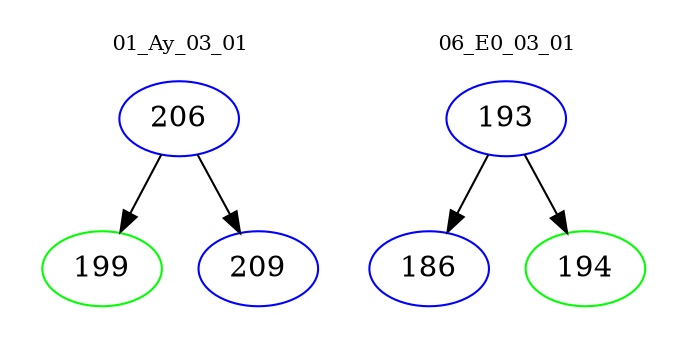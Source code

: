 digraph{
subgraph cluster_0 {
color = white
label = "01_Ay_03_01";
fontsize=10;
T0_206 [label="206", color="blue"]
T0_206 -> T0_199 [color="black"]
T0_199 [label="199", color="green"]
T0_206 -> T0_209 [color="black"]
T0_209 [label="209", color="blue"]
}
subgraph cluster_1 {
color = white
label = "06_E0_03_01";
fontsize=10;
T1_193 [label="193", color="blue"]
T1_193 -> T1_186 [color="black"]
T1_186 [label="186", color="blue"]
T1_193 -> T1_194 [color="black"]
T1_194 [label="194", color="green"]
}
}
